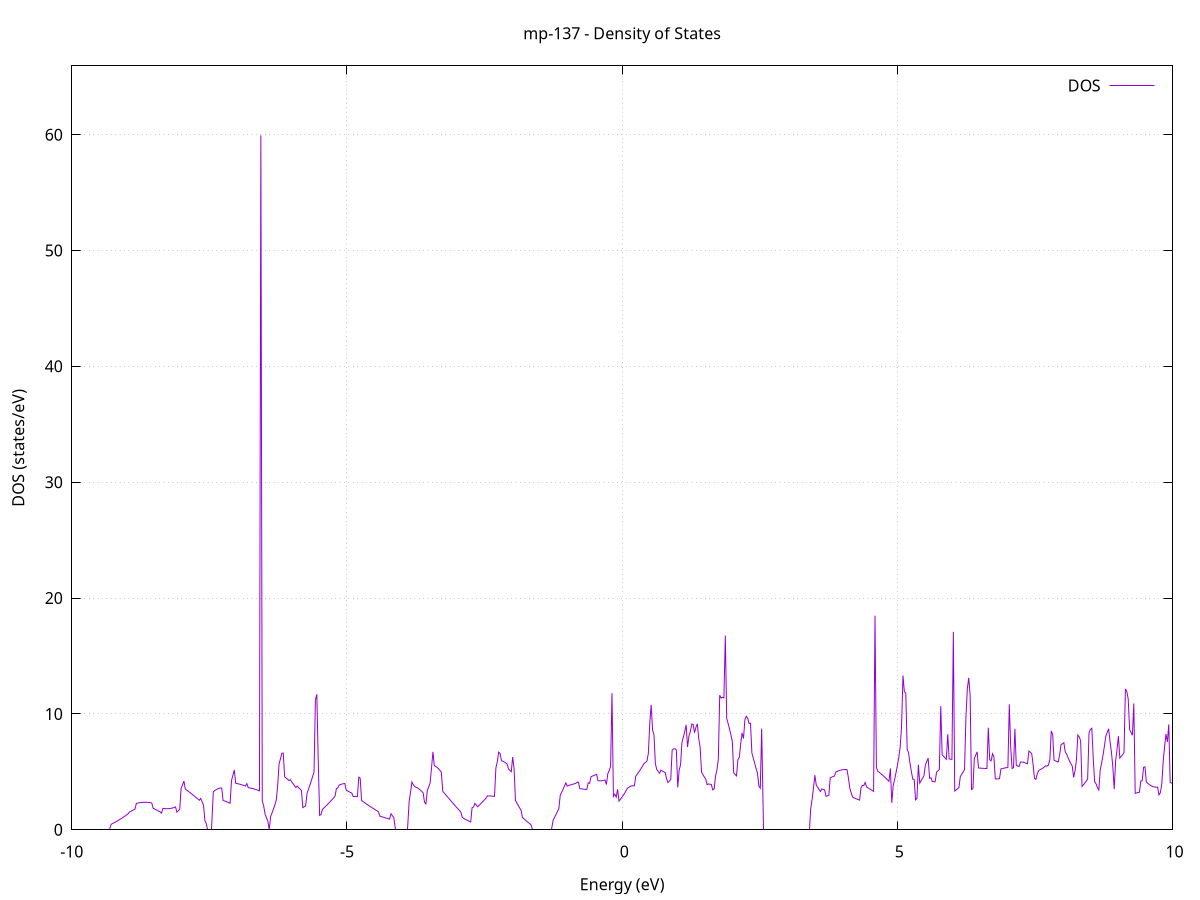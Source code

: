 set title 'mp-137 - Density of States'
set xlabel 'Energy (eV)'
set ylabel 'DOS (states/eV)'
set grid
set xrange [-10:10]
set yrange [0:65.936]
set xzeroaxis lt -1
set terminal png size 800,600
set output 'mp-137_dos_gnuplot.png'
plot '-' using 1:2 with lines title 'DOS'
-24.662800 0.000000
-24.637400 0.000000
-24.612000 0.000000
-24.586500 0.000000
-24.561100 0.000000
-24.535700 0.000000
-24.510300 0.000000
-24.484900 0.000000
-24.459400 0.000000
-24.434000 0.000000
-24.408600 0.000000
-24.383200 0.000000
-24.357800 0.000000
-24.332400 0.000000
-24.306900 0.000000
-24.281500 0.000000
-24.256100 0.000000
-24.230700 0.000000
-24.205300 0.000000
-24.179800 0.000000
-24.154400 0.000000
-24.129000 0.000000
-24.103600 0.000000
-24.078200 0.000000
-24.052700 0.000000
-24.027300 0.000000
-24.001900 0.000000
-23.976500 0.000000
-23.951100 0.000000
-23.925700 0.000000
-23.900200 0.000000
-23.874800 0.000000
-23.849400 0.000000
-23.824000 0.000000
-23.798600 0.000000
-23.773100 0.000000
-23.747700 0.000000
-23.722300 0.000000
-23.696900 0.000000
-23.671500 0.000000
-23.646000 0.000000
-23.620600 0.000000
-23.595200 0.000000
-23.569800 0.000000
-23.544400 0.000000
-23.518900 0.000000
-23.493500 0.000000
-23.468100 0.000000
-23.442700 0.000000
-23.417300 0.000000
-23.391900 0.000000
-23.366400 0.000000
-23.341000 0.000000
-23.315600 0.000000
-23.290200 0.000000
-23.264800 0.000000
-23.239300 0.000000
-23.213900 0.000000
-23.188500 0.000000
-23.163100 0.000000
-23.137700 0.000000
-23.112200 0.000000
-23.086800 0.000000
-23.061400 0.000000
-23.036000 0.000000
-23.010600 0.000000
-22.985200 0.000000
-22.959700 0.000000
-22.934300 0.000000
-22.908900 0.000000
-22.883500 0.000000
-22.858100 0.000000
-22.832600 0.000000
-22.807200 0.000000
-22.781800 0.000000
-22.756400 0.000000
-22.731000 0.000000
-22.705500 0.000000
-22.680100 0.000000
-22.654700 0.000000
-22.629300 0.000000
-22.603900 0.000000
-22.578400 0.000000
-22.553000 0.000000
-22.527600 0.000000
-22.502200 0.000000
-22.476800 0.000000
-22.451400 0.000000
-22.425900 0.000000
-22.400500 0.000000
-22.375100 0.000000
-22.349700 96.718400
-22.324300 0.000000
-22.298800 502.774200
-22.273400 172.275800
-22.248000 405.326800
-22.222600 244.142200
-22.197200 84.689200
-22.171700 420.590900
-22.146300 112.812300
-22.120900 257.140400
-22.095500 505.417600
-22.070100 406.120900
-22.044700 44.606900
-22.019200 0.000000
-21.993800 0.000000
-21.968400 0.000000
-21.943000 0.000000
-21.917600 0.000000
-21.892100 0.000000
-21.866700 0.000000
-21.841300 0.000000
-21.815900 0.000000
-21.790500 0.000000
-21.765000 0.000000
-21.739600 0.000000
-21.714200 0.000000
-21.688800 0.000000
-21.663400 0.000000
-21.637900 0.000000
-21.612500 0.000000
-21.587100 0.000000
-21.561700 0.000000
-21.536300 0.000000
-21.510900 0.000000
-21.485400 0.000000
-21.460000 0.000000
-21.434600 0.000000
-21.409200 0.000000
-21.383800 0.000000
-21.358300 0.000000
-21.332900 0.000000
-21.307500 0.000000
-21.282100 0.000000
-21.256700 0.000000
-21.231200 0.000000
-21.205800 0.000000
-21.180400 0.000000
-21.155000 0.000000
-21.129600 0.000000
-21.104200 0.000000
-21.078700 0.000000
-21.053300 0.000000
-21.027900 0.000000
-21.002500 0.000000
-20.977100 0.000000
-20.951600 0.000000
-20.926200 0.000000
-20.900800 0.000000
-20.875400 0.000000
-20.850000 0.000000
-20.824500 0.000000
-20.799100 0.000000
-20.773700 0.000000
-20.748300 0.000000
-20.722900 0.000000
-20.697400 0.000000
-20.672000 0.000000
-20.646600 0.000000
-20.621200 0.000000
-20.595800 0.000000
-20.570400 0.000000
-20.544900 0.000000
-20.519500 0.000000
-20.494100 0.000000
-20.468700 0.000000
-20.443300 0.000000
-20.417800 0.000000
-20.392400 0.000000
-20.367000 0.000000
-20.341600 0.000000
-20.316200 0.000000
-20.290700 0.000000
-20.265300 0.000000
-20.239900 0.000000
-20.214500 0.000000
-20.189100 0.000000
-20.163700 0.000000
-20.138200 0.000000
-20.112800 0.000000
-20.087400 0.000000
-20.062000 0.000000
-20.036600 0.000000
-20.011100 0.000000
-19.985700 0.000000
-19.960300 0.000000
-19.934900 0.000000
-19.909500 0.000000
-19.884000 0.000000
-19.858600 0.000000
-19.833200 0.000000
-19.807800 0.000000
-19.782400 0.000000
-19.756900 0.000000
-19.731500 0.000000
-19.706100 0.000000
-19.680700 0.000000
-19.655300 0.000000
-19.629900 0.000000
-19.604400 0.000000
-19.579000 0.000000
-19.553600 0.000000
-19.528200 0.000000
-19.502800 0.000000
-19.477300 0.000000
-19.451900 0.000000
-19.426500 0.000000
-19.401100 0.000000
-19.375700 0.000000
-19.350200 0.000000
-19.324800 0.000000
-19.299400 0.000000
-19.274000 0.000000
-19.248600 0.000000
-19.223200 0.000000
-19.197700 0.000000
-19.172300 0.000000
-19.146900 0.000000
-19.121500 0.000000
-19.096100 0.000000
-19.070600 0.000000
-19.045200 0.000000
-19.019800 0.000000
-18.994400 0.000000
-18.969000 0.000000
-18.943500 0.000000
-18.918100 0.000000
-18.892700 0.000000
-18.867300 0.000000
-18.841900 0.000000
-18.816400 0.000000
-18.791000 0.000000
-18.765600 0.000000
-18.740200 0.000000
-18.714800 0.000000
-18.689400 0.000000
-18.663900 0.000000
-18.638500 0.000000
-18.613100 0.000000
-18.587700 0.000000
-18.562300 0.000000
-18.536800 0.000000
-18.511400 0.000000
-18.486000 0.000000
-18.460600 0.000000
-18.435200 0.000000
-18.409700 0.000000
-18.384300 0.000000
-18.358900 0.000000
-18.333500 0.000000
-18.308100 0.000000
-18.282700 0.000000
-18.257200 0.000000
-18.231800 0.000000
-18.206400 0.000000
-18.181000 0.000000
-18.155600 0.000000
-18.130100 0.000000
-18.104700 0.000000
-18.079300 0.000000
-18.053900 0.000000
-18.028500 0.000000
-18.003000 0.000000
-17.977600 0.000000
-17.952200 0.000000
-17.926800 0.000000
-17.901400 0.000000
-17.875900 0.000000
-17.850500 0.000000
-17.825100 0.000000
-17.799700 0.000000
-17.774300 0.000000
-17.748900 0.000000
-17.723400 0.000000
-17.698000 0.000000
-17.672600 0.000000
-17.647200 0.000000
-17.621800 0.000000
-17.596300 0.000000
-17.570900 0.000000
-17.545500 0.000000
-17.520100 0.000000
-17.494700 0.000000
-17.469200 0.000000
-17.443800 0.000000
-17.418400 0.000000
-17.393000 0.000000
-17.367600 0.000000
-17.342200 0.000000
-17.316700 0.000000
-17.291300 0.000000
-17.265900 0.000000
-17.240500 0.000000
-17.215100 0.000000
-17.189600 0.000000
-17.164200 0.000000
-17.138800 0.000000
-17.113400 0.000000
-17.088000 0.000000
-17.062500 0.000000
-17.037100 0.000000
-17.011700 0.000000
-16.986300 0.000000
-16.960900 0.000000
-16.935400 0.000000
-16.910000 0.000000
-16.884600 0.000000
-16.859200 0.000000
-16.833800 0.000000
-16.808400 0.000000
-16.782900 0.000000
-16.757500 0.000000
-16.732100 0.000000
-16.706700 0.000000
-16.681300 0.000000
-16.655800 0.000000
-16.630400 0.000000
-16.605000 0.000000
-16.579600 0.000000
-16.554200 0.000000
-16.528700 0.000000
-16.503300 0.000000
-16.477900 0.000000
-16.452500 0.000000
-16.427100 0.000000
-16.401700 0.000000
-16.376200 0.000000
-16.350800 0.000000
-16.325400 0.000000
-16.300000 0.000000
-16.274600 0.000000
-16.249100 0.000000
-16.223700 0.000000
-16.198300 0.000000
-16.172900 0.000000
-16.147500 0.000000
-16.122000 0.000000
-16.096600 0.000000
-16.071200 0.000000
-16.045800 0.000000
-16.020400 0.000000
-15.994900 0.000000
-15.969500 0.000000
-15.944100 0.000000
-15.918700 0.000000
-15.893300 0.000000
-15.867900 0.000000
-15.842400 0.000000
-15.817000 0.000000
-15.791600 0.000000
-15.766200 0.000000
-15.740800 0.000000
-15.715300 0.000000
-15.689900 0.000000
-15.664500 0.000000
-15.639100 0.000000
-15.613700 0.000000
-15.588200 0.000000
-15.562800 0.000000
-15.537400 0.000000
-15.512000 0.000000
-15.486600 0.000000
-15.461200 0.000000
-15.435700 0.000000
-15.410300 0.000000
-15.384900 0.000000
-15.359500 0.000000
-15.334100 0.000000
-15.308600 0.000000
-15.283200 0.000000
-15.257800 0.000000
-15.232400 0.000000
-15.207000 0.000000
-15.181500 0.000000
-15.156100 0.000000
-15.130700 0.000000
-15.105300 0.000000
-15.079900 0.000000
-15.054400 0.000000
-15.029000 0.000000
-15.003600 0.000000
-14.978200 0.000000
-14.952800 0.000000
-14.927400 0.000000
-14.901900 0.000000
-14.876500 0.000000
-14.851100 0.000000
-14.825700 0.000000
-14.800300 0.000000
-14.774800 0.000000
-14.749400 0.000000
-14.724000 0.000000
-14.698600 0.000000
-14.673200 0.000000
-14.647700 0.000000
-14.622300 0.000000
-14.596900 0.000000
-14.571500 0.000000
-14.546100 0.000000
-14.520600 0.000000
-14.495200 0.000000
-14.469800 0.000000
-14.444400 0.000000
-14.419000 0.000000
-14.393600 0.000000
-14.368100 0.000000
-14.342700 0.000000
-14.317300 0.000000
-14.291900 0.000000
-14.266500 0.000000
-14.241000 0.000000
-14.215600 0.000000
-14.190200 0.000000
-14.164800 0.000000
-14.139400 0.000000
-14.113900 0.000000
-14.088500 0.000000
-14.063100 0.000000
-14.037700 0.000000
-14.012300 0.000000
-13.986900 0.000000
-13.961400 0.000000
-13.936000 0.000000
-13.910600 0.000000
-13.885200 0.000000
-13.859800 0.000000
-13.834300 0.000000
-13.808900 0.000000
-13.783500 0.000000
-13.758100 0.000000
-13.732700 0.000000
-13.707200 0.000000
-13.681800 0.000000
-13.656400 0.000000
-13.631000 0.000000
-13.605600 0.000000
-13.580100 0.000000
-13.554700 0.000000
-13.529300 0.000000
-13.503900 0.000000
-13.478500 0.000000
-13.453100 0.000000
-13.427600 0.000000
-13.402200 0.000000
-13.376800 0.000000
-13.351400 0.000000
-13.326000 0.000000
-13.300500 0.000000
-13.275100 0.000000
-13.249700 0.000000
-13.224300 0.000000
-13.198900 0.000000
-13.173400 0.000000
-13.148000 0.000000
-13.122600 0.000000
-13.097200 0.000000
-13.071800 0.000000
-13.046400 0.000000
-13.020900 0.000000
-12.995500 0.000000
-12.970100 0.000000
-12.944700 0.000000
-12.919300 0.000000
-12.893800 0.000000
-12.868400 0.000000
-12.843000 0.000000
-12.817600 0.000000
-12.792200 0.000000
-12.766700 0.000000
-12.741300 0.000000
-12.715900 0.000000
-12.690500 0.000000
-12.665100 0.000000
-12.639600 0.000000
-12.614200 0.000000
-12.588800 0.000000
-12.563400 0.000000
-12.538000 0.000000
-12.512600 0.000000
-12.487100 0.000000
-12.461700 0.000000
-12.436300 0.000000
-12.410900 0.000000
-12.385500 0.000000
-12.360000 0.000000
-12.334600 0.000000
-12.309200 0.000000
-12.283800 0.000000
-12.258400 0.000000
-12.232900 0.000000
-12.207500 0.000000
-12.182100 0.000000
-12.156700 0.000000
-12.131300 0.000000
-12.105900 0.000000
-12.080400 0.000000
-12.055000 0.000000
-12.029600 0.000000
-12.004200 0.000000
-11.978800 0.000000
-11.953300 0.000000
-11.927900 0.000000
-11.902500 0.000000
-11.877100 0.000000
-11.851700 0.000000
-11.826200 0.000000
-11.800800 0.000000
-11.775400 0.000000
-11.750000 0.000000
-11.724600 0.000000
-11.699100 0.000000
-11.673700 0.000000
-11.648300 0.000000
-11.622900 0.000000
-11.597500 0.000000
-11.572100 0.000000
-11.546600 0.000000
-11.521200 0.000000
-11.495800 0.000000
-11.470400 0.000000
-11.445000 0.000000
-11.419500 0.000000
-11.394100 0.000000
-11.368700 0.000000
-11.343300 0.000000
-11.317900 0.000000
-11.292400 0.000000
-11.267000 0.000000
-11.241600 0.000000
-11.216200 0.000000
-11.190800 0.000000
-11.165400 0.000000
-11.139900 0.000000
-11.114500 0.000000
-11.089100 0.000000
-11.063700 0.000000
-11.038300 0.000000
-11.012800 0.000000
-10.987400 0.000000
-10.962000 0.000000
-10.936600 0.000000
-10.911200 0.000000
-10.885700 0.000000
-10.860300 0.000000
-10.834900 0.000000
-10.809500 0.000000
-10.784100 0.000000
-10.758600 0.000000
-10.733200 0.000000
-10.707800 0.000000
-10.682400 0.000000
-10.657000 0.000000
-10.631600 0.000000
-10.606100 0.000000
-10.580700 0.000000
-10.555300 0.000000
-10.529900 0.000000
-10.504500 0.000000
-10.479000 0.000000
-10.453600 0.000000
-10.428200 0.000000
-10.402800 0.000000
-10.377400 0.000000
-10.351900 0.000000
-10.326500 0.000000
-10.301100 0.000000
-10.275700 0.000000
-10.250300 0.000000
-10.224900 0.000000
-10.199400 0.000000
-10.174000 0.000000
-10.148600 0.000000
-10.123200 0.000000
-10.097800 0.000000
-10.072300 0.000000
-10.046900 0.000000
-10.021500 0.000000
-9.996100 0.000000
-9.970700 0.000000
-9.945200 0.000000
-9.919800 0.000000
-9.894400 0.000000
-9.869000 0.000000
-9.843600 0.000000
-9.818100 0.000000
-9.792700 0.000000
-9.767300 0.000000
-9.741900 0.000000
-9.716500 0.000000
-9.691100 0.000000
-9.665600 0.000000
-9.640200 0.000000
-9.614800 0.000000
-9.589400 0.000000
-9.564000 0.000000
-9.538500 0.000000
-9.513100 0.000000
-9.487700 0.000000
-9.462300 0.000000
-9.436900 0.000000
-9.411400 0.000000
-9.386000 0.000000
-9.360600 0.000000
-9.335200 0.000000
-9.309800 0.000000
-9.284400 0.477400
-9.258900 0.538100
-9.233500 0.601200
-9.208100 0.666900
-9.182700 0.735000
-9.157300 0.805500
-9.131800 0.878600
-9.106400 0.954100
-9.081000 1.032100
-9.055600 1.112500
-9.030200 1.195400
-9.004700 1.280800
-8.979300 1.368700
-8.953900 1.525900
-8.928500 1.590000
-8.903100 1.654300
-8.877600 1.718800
-8.852200 1.783500
-8.826800 2.274400
-8.801400 2.304800
-8.776000 2.329700
-8.750600 2.349300
-8.725100 2.363400
-8.699700 2.372200
-8.674300 2.375500
-8.648900 2.373400
-8.623500 2.365900
-8.598000 2.353000
-8.572600 2.334600
-8.547200 2.310900
-8.521800 1.857200
-8.496400 1.795400
-8.470900 1.733300
-8.445500 1.671100
-8.420100 1.608700
-8.394700 1.546100
-8.369300 1.434800
-8.343900 1.846100
-8.318400 1.828900
-8.293000 1.819300
-8.267600 1.817400
-8.242200 1.823100
-8.216800 1.836500
-8.191300 1.857500
-8.165900 1.886200
-8.140500 1.922500
-8.115100 1.966500
-8.089700 1.520700
-8.064200 1.647000
-8.038800 1.778000
-8.013400 3.581500
-7.988000 3.871600
-7.962600 4.206400
-7.937100 3.510700
-7.911700 3.423200
-7.886300 3.333700
-7.860900 3.242200
-7.835500 3.148700
-7.810100 3.053100
-7.784600 2.955400
-7.759200 2.855800
-7.733800 2.754000
-7.708400 2.650300
-7.683000 2.544500
-7.657500 2.705000
-7.632100 2.419400
-7.606700 2.126400
-7.581300 0.784900
-7.555900 0.530000
-7.530400 0.000000
-7.505000 0.000000
-7.479600 0.000000
-7.454200 0.000000
-7.428800 3.275100
-7.403400 3.378700
-7.377900 3.463100
-7.352500 3.528300
-7.327100 3.574400
-7.301700 3.601300
-7.276300 3.609000
-7.250800 2.531100
-7.225400 2.489900
-7.200000 2.445100
-7.174600 2.396600
-7.149200 2.344600
-7.123700 2.288900
-7.098300 4.246400
-7.072900 4.691900
-7.047500 5.168800
-7.022100 4.019300
-6.996600 3.991600
-6.971200 3.961700
-6.945800 3.929500
-6.920400 3.895100
-6.895000 3.858400
-6.869600 3.819600
-6.844100 3.778500
-6.818700 3.984000
-6.793300 3.633400
-6.767900 3.612700
-6.742500 3.588200
-6.717000 3.559900
-6.691600 3.527900
-6.666200 3.492200
-6.640800 3.452700
-6.615400 3.409400
-6.589900 3.362400
-6.564500 59.941900
-6.539100 2.485800
-6.513700 2.070500
-6.488300 1.353400
-6.462900 1.034700
-6.437400 0.741300
-6.412000 0.000000
-6.386600 1.168300
-6.361200 1.459100
-6.335800 1.788000
-6.310300 2.143500
-6.284900 2.545200
-6.259500 3.768400
-6.234100 5.664800
-6.208700 6.126200
-6.183200 6.594800
-6.157800 6.624600
-6.132400 4.573700
-6.107000 4.473100
-6.081600 4.365700
-6.056100 4.251700
-6.030700 4.324000
-6.005300 4.152400
-5.979900 3.983200
-5.954500 3.816300
-5.929100 3.651900
-5.903600 3.773800
-5.878200 3.642300
-5.852800 3.514100
-5.827400 3.389400
-5.802000 1.909000
-5.776500 1.988100
-5.751100 2.068300
-5.725700 3.134000
-5.700300 3.483300
-5.674900 3.842800
-5.649400 4.212400
-5.624000 4.592300
-5.598600 4.982300
-5.573200 11.208500
-5.547800 11.693700
-5.522400 6.052900
-5.496900 1.238600
-5.471500 1.316400
-5.446100 1.760600
-5.420700 1.874200
-5.395300 1.990600
-5.369800 2.109800
-5.344400 2.231800
-5.319000 2.356600
-5.293600 2.484300
-5.268200 2.614700
-5.242700 2.747900
-5.217300 2.884000
-5.191900 3.559600
-5.166500 3.617300
-5.141100 3.865700
-5.115600 3.910000
-5.090200 3.946700
-5.064800 3.976000
-5.039400 3.997700
-5.014000 3.420900
-4.988600 3.350500
-4.963100 3.285300
-4.937700 3.225600
-4.912300 3.171100
-4.886900 2.864100
-4.861500 2.864500
-4.836000 2.867100
-4.810600 2.872000
-4.785200 4.543600
-4.759800 4.454400
-4.734400 2.530600
-4.708900 2.442600
-4.683500 2.355900
-4.658100 2.270700
-4.632700 2.186700
-4.607300 2.104200
-4.581900 2.023000
-4.556400 1.943100
-4.531000 1.864600
-4.505600 1.787500
-4.480200 1.711700
-4.454800 1.637300
-4.429300 1.564200
-4.403900 1.177700
-4.378500 1.140300
-4.353100 1.103000
-4.327700 1.065800
-4.302200 1.028500
-4.276800 0.991300
-4.251400 0.954200
-4.226000 0.917100
-4.200600 1.378200
-4.175100 1.216800
-4.149700 1.061500
-4.124300 0.000000
-4.098900 0.000000
-4.073500 0.000000
-4.048100 0.000000
-4.022600 0.000000
-3.997200 0.000000
-3.971800 0.000000
-3.946400 0.000000
-3.921000 0.000000
-3.895500 0.000000
-3.870100 2.450000
-3.844700 3.253000
-3.819300 4.125900
-3.793900 3.877600
-3.768400 3.725700
-3.743000 3.675100
-3.717600 3.608600
-3.692200 3.526100
-3.666800 3.427800
-3.641300 3.313600
-3.615900 3.183500
-3.590500 2.358000
-3.565100 2.234300
-3.539700 3.410500
-3.514300 3.692700
-3.488800 4.063300
-3.463400 5.346300
-3.438000 6.725300
-3.412600 5.532800
-3.387200 5.466500
-3.361700 5.377700
-3.336300 5.266500
-3.310900 5.132800
-3.285500 4.976600
-3.260100 3.331800
-3.234600 3.187100
-3.209200 3.043300
-3.183800 2.900400
-3.158400 2.758400
-3.133000 2.617200
-3.107600 2.477000
-3.082100 2.337600
-3.056700 2.199100
-3.031300 2.061500
-3.005900 1.924800
-2.980500 1.788900
-2.955000 1.654000
-2.929600 1.519900
-2.904200 1.057300
-2.878800 0.985800
-2.853400 0.917100
-2.827900 0.851200
-2.802500 0.788100
-2.777100 0.727900
-2.751700 0.670400
-2.726300 1.912100
-2.700800 1.959100
-2.675400 2.279400
-2.650000 2.139000
-2.624600 1.985100
-2.599200 2.106600
-2.573800 2.229200
-2.548300 2.353000
-2.522900 2.477800
-2.497500 2.603800
-2.472100 2.730900
-2.446700 2.929900
-2.421200 2.925100
-2.395800 2.917800
-2.370400 2.907700
-2.345000 2.895000
-2.319600 2.879700
-2.294100 5.330700
-2.268700 5.877400
-2.243300 6.701200
-2.217900 6.585100
-2.192500 5.960000
-2.167100 5.911500
-2.141600 5.849900
-2.116200 5.775200
-2.090800 5.687500
-2.065400 5.246700
-2.040000 5.136600
-2.014500 5.013700
-1.989100 6.276900
-1.963700 5.276300
-1.938300 2.536300
-1.912900 2.307800
-1.887400 2.088500
-1.862000 1.878400
-1.836600 1.677500
-1.811200 1.069500
-1.785800 0.952600
-1.760300 0.841500
-1.734900 0.736100
-1.709500 0.636400
-1.684100 0.542500
-1.658700 0.454400
-1.633300 0.000000
-1.607800 0.000000
-1.582400 0.000000
-1.557000 0.000000
-1.531600 0.000000
-1.506200 0.000000
-1.480700 0.000000
-1.455300 0.000000
-1.429900 0.000000
-1.404500 0.000000
-1.379100 0.000000
-1.353600 0.000000
-1.328200 0.000000
-1.302800 0.000000
-1.277400 0.000000
-1.252000 0.868200
-1.226600 1.087000
-1.201100 1.320100
-1.175700 1.567700
-1.150300 1.829700
-1.124900 2.969000
-1.099500 3.229700
-1.074000 3.496700
-1.048600 3.770000
-1.023200 4.049400
-0.997800 3.769400
-0.972400 3.816600
-0.946900 3.859800
-0.921500 3.899100
-0.896100 3.934300
-0.870700 3.965500
-0.845300 3.992600
-0.819800 4.111000
-0.794400 4.112600
-0.769000 3.555800
-0.743600 3.536400
-0.718200 3.518900
-0.692800 3.503200
-0.667300 3.489300
-0.641900 3.477300
-0.616500 4.052300
-0.591100 4.007500
-0.565700 4.577700
-0.540200 4.630700
-0.514800 4.684200
-0.489400 4.738200
-0.464000 4.792800
-0.438600 4.228000
-0.413100 4.224400
-0.387700 4.229500
-0.362300 4.243200
-0.336900 4.265600
-0.311500 4.296700
-0.286100 3.904600
-0.260600 4.834600
-0.235200 5.119200
-0.209800 5.477700
-0.184400 11.796200
-0.159000 2.877500
-0.133500 3.076000
-0.108100 2.820400
-0.082700 3.492400
-0.057300 2.476700
-0.031900 2.630800
-0.006400 2.795300
0.019000 2.970000
0.044400 3.155000
0.069800 3.350300
0.095200 3.581700
0.120700 3.660100
0.146100 3.734500
0.171500 3.799000
0.196900 3.797200
0.222300 3.789100
0.247700 4.622500
0.273200 4.789100
0.298600 4.963200
0.324000 5.144900
0.349400 5.334100
0.374800 5.531000
0.400300 5.735400
0.425700 5.813700
0.451100 5.934300
0.476500 6.607900
0.501900 9.192400
0.527400 10.784200
0.552800 8.609500
0.578200 8.208800
0.603600 5.710000
0.629000 5.202800
0.654400 5.037000
0.679900 4.879700
0.705300 5.146700
0.730700 5.068200
0.756100 5.002600
0.781500 4.949900
0.807000 4.406400
0.832400 4.081300
0.857800 4.209300
0.883200 4.342400
0.908600 6.867300
0.934100 6.989000
0.959500 6.993000
0.984900 6.879400
1.010300 3.660900
1.035700 5.139900
1.061200 5.613400
1.086600 7.532700
1.112000 7.975100
1.137400 8.482700
1.162800 9.055600
1.188200 7.140700
1.213700 8.095900
1.239100 8.479500
1.264500 9.132400
1.289900 9.091900
1.315300 8.378700
1.340800 8.848900
1.366200 9.145300
1.391600 7.865800
1.417000 7.138400
1.442400 4.970200
1.467900 4.749100
1.493300 4.550300
1.518700 4.374000
1.544100 3.894500
1.569500 3.954500
1.594900 3.928900
1.620400 3.915300
1.645800 3.442600
1.671200 3.522200
1.696600 4.621600
1.722000 5.165300
1.747500 6.075700
1.772900 11.619800
1.798300 11.365200
1.823700 11.440600
1.849100 11.378200
1.874600 16.758800
1.900000 9.610000
1.925400 9.183600
1.950800 8.710600
1.976200 8.191100
2.001700 7.625000
2.027100 4.913600
2.052500 4.775300
2.077900 4.648700
2.103300 6.052700
2.128700 6.254300
2.154200 7.414700
2.179600 8.364100
2.205000 7.881100
2.230400 9.507700
2.255800 9.799700
2.281300 9.623100
2.306700 9.174500
2.332100 9.200000
2.357500 6.629300
2.382900 6.175200
2.408400 5.732800
2.433800 5.302300
2.459200 4.883500
2.484600 3.772100
2.510000 3.589200
2.535400 8.731500
2.560900 0.000000
2.586300 0.000000
2.611700 0.000000
2.637100 0.000000
2.662500 0.000000
2.688000 0.000000
2.713400 0.000000
2.738800 0.000000
2.764200 0.000000
2.789600 0.000000
2.815100 0.000000
2.840500 0.000000
2.865900 0.000000
2.891300 0.000000
2.916700 0.000000
2.942200 0.000000
2.967600 0.000000
2.993000 0.000000
3.018400 0.000000
3.043800 0.000000
3.069200 0.000000
3.094700 0.000000
3.120100 0.000000
3.145500 0.000000
3.170900 0.000000
3.196300 0.000000
3.221800 0.000000
3.247200 0.000000
3.272600 0.000000
3.298000 0.000000
3.323400 0.000000
3.348900 0.000000
3.374300 0.000000
3.399700 0.000000
3.425100 1.771500
3.450500 2.598800
3.475900 3.579100
3.501400 4.712500
3.526800 3.873800
3.552200 3.669100
3.577600 3.477100
3.603000 3.297700
3.628500 3.532300
3.653900 3.483000
3.679300 3.454200
3.704700 2.886500
3.730100 2.930400
3.755600 2.982300
3.781000 4.474500
3.806400 4.540300
3.831800 4.595100
3.857200 4.638800
3.882700 4.982600
3.908100 5.041900
3.933500 5.091800
3.958900 5.132100
3.984300 5.163000
4.009700 5.184300
4.035200 5.196200
4.060600 5.198500
4.086000 5.191400
4.111400 4.470100
4.136800 3.587700
4.162300 3.177400
4.187700 2.823900
4.213100 2.760100
4.238500 2.702100
4.263900 2.649800
4.289400 2.603300
4.314800 2.562600
4.340200 3.627800
4.365600 3.821800
4.391000 3.818800
4.416400 4.085700
4.441900 3.699100
4.467300 3.621400
4.492700 3.544200
4.518100 3.467400
4.543500 3.391000
4.569000 3.315100
4.594400 18.478700
4.619800 5.374300
4.645200 5.051700
4.670600 4.958500
4.696100 4.860700
4.721500 4.758200
4.746900 4.651100
4.772300 4.539400
4.797700 4.423000
4.823200 4.302000
4.848600 4.176300
4.874000 5.294500
4.899400 2.317000
4.924800 3.803500
4.950200 4.328800
4.975700 4.911500
5.001100 5.551400
5.026500 6.248600
5.051900 7.134800
5.077300 8.961700
5.102800 13.316700
5.128200 11.915000
5.153600 11.811700
5.179000 6.953400
5.204400 6.648900
5.229900 5.743100
5.255300 5.020800
5.280700 4.371000
5.306100 4.350500
5.331500 2.584700
5.356900 2.719000
5.382400 5.608100
5.407800 4.026700
5.433200 4.239700
5.458600 4.452300
5.484000 4.664700
5.509500 5.583800
5.534900 5.883700
5.560300 6.187300
5.585700 4.445200
5.611100 4.488100
5.636600 4.163900
5.662000 4.151600
5.687400 4.143200
5.712800 4.977900
5.738200 5.085100
5.763700 5.200700
5.789100 10.672200
5.814500 6.480200
5.839900 6.341200
5.865300 6.207200
5.890700 6.078200
5.916200 8.245200
5.941600 6.110700
5.967000 6.093900
5.992400 6.077700
6.017800 17.085700
6.043300 3.346600
6.068700 3.444500
6.094100 3.542400
6.119500 3.640300
6.144900 4.599200
6.170400 4.794200
6.195800 4.992700
6.221200 5.194500
6.246600 9.733200
6.272000 12.173200
6.297500 13.118200
6.322900 11.608000
6.348300 3.471500
6.373700 3.556200
6.399100 6.157900
6.424500 6.453700
6.450000 6.727600
6.475400 5.334800
6.500800 5.323800
6.526200 5.314100
6.551600 5.305600
6.577100 5.298300
6.602500 5.292200
6.627900 5.287400
6.653300 8.807400
6.678700 6.044500
6.704200 5.947600
6.729600 6.564600
6.755000 6.278100
6.780400 4.383400
6.805800 4.391700
6.831200 4.400700
6.856700 4.410400
6.882100 5.251600
6.907500 5.285000
6.932900 5.314200
6.958300 5.339100
6.983800 5.359900
7.009200 5.376400
7.034600 10.829600
7.060000 7.170300
7.085400 5.283500
7.110900 5.363700
7.136300 8.715500
7.161700 5.564900
7.187100 5.509800
7.212500 5.455400
7.238000 5.844900
7.263400 5.848100
7.288800 5.841600
7.314200 5.788000
7.339600 5.742000
7.365000 5.703600
7.390500 6.788700
7.415900 6.693500
7.441300 6.584300
7.466700 5.657500
7.492100 4.426200
7.517600 4.351200
7.543000 4.816200
7.568400 5.124700
7.593800 5.181200
7.619200 5.249400
7.644700 5.329100
7.670100 5.420300
7.695500 5.523100
7.720900 5.488400
7.746300 5.596000
7.771700 6.050800
7.797200 8.530400
7.822600 8.223600
7.848000 5.995900
7.873400 5.941900
7.898800 5.896800
7.924300 5.860400
7.949700 6.487600
7.975100 7.354500
8.000500 7.421100
8.025900 7.517600
8.051400 6.709200
8.076800 6.518200
8.102200 6.226500
8.127600 5.958300
8.153000 5.713700
8.178500 5.492700
8.203900 4.520500
8.229300 5.090000
8.254700 6.051400
8.280100 8.182100
8.305500 8.019600
8.331000 7.683400
8.356400 3.743700
8.381800 3.880500
8.407200 4.031900
8.432600 4.198100
8.458100 4.379000
8.483500 8.368800
8.508900 8.669200
8.534300 8.761700
8.559700 6.157100
8.585200 4.170300
8.610600 3.971600
8.636000 3.648200
8.661400 3.439900
8.686800 5.175400
8.712200 5.751800
8.737700 6.436700
8.763100 7.230100
8.788500 8.081400
8.813900 8.400500
8.839300 8.719200
8.864800 7.627600
8.890200 6.709600
8.915600 5.450900
8.941000 3.508700
8.966400 5.932200
8.991900 6.914000
9.017300 8.082200
9.042700 6.186700
9.068100 6.332000
9.093500 6.489400
9.119000 6.658900
9.144400 12.155500
9.169800 11.938500
9.195200 11.292900
9.220600 8.660600
9.246000 8.412700
9.271500 8.156700
9.296900 10.900400
9.322300 3.139700
9.347700 3.183300
9.373100 3.216100
9.398600 3.238100
9.424000 4.206700
9.449400 4.222300
9.474800 5.393700
9.500200 5.433200
9.525700 4.123700
9.551100 4.007000
9.576500 3.907900
9.601900 3.826300
9.627300 3.762100
9.652700 3.715500
9.678200 3.686400
9.703600 3.674800
9.729000 3.680800
9.754400 3.010700
9.779800 3.205500
9.805300 3.958800
9.830700 5.899700
9.856100 7.148800
9.881500 8.270400
9.906900 7.583500
9.932400 9.093200
9.957800 4.088900
9.983200 4.029100
10.008600 4.011100
10.034000 4.034900
10.059500 3.693200
10.084900 3.993100
10.110300 3.523000
10.135700 3.562000
10.161100 3.570900
10.186500 3.549800
10.212000 4.058500
10.237400 4.476500
10.262800 4.906900
10.288200 2.645800
10.313600 8.506600
10.339100 5.186600
10.364500 4.964500
10.389900 4.754200
10.415300 4.555800
10.440700 4.369300
10.466200 4.194600
10.491600 5.787500
10.517000 5.263700
10.542400 5.456600
10.567800 5.648800
10.593200 5.840100
10.618700 6.030500
10.644100 7.818100
10.669500 7.723800
10.694900 7.921400
10.720300 10.411800
10.745800 10.607900
10.771200 5.292400
10.796600 5.474800
10.822000 5.646200
10.847400 5.290200
10.872900 6.271500
10.898300 10.280900
10.923700 10.463400
10.949100 7.823300
10.974500 6.559300
11.000000 2.334200
11.025400 2.355600
11.050800 2.373100
11.076200 2.386700
11.101600 2.396300
11.127000 2.402000
11.152500 4.874000
11.177900 4.553700
11.203300 4.216100
11.228700 3.860900
11.254100 2.203000
11.279600 1.843800
11.305000 1.510800
11.330400 1.204000
11.355800 3.531000
11.381200 4.222900
11.406700 6.128100
11.432100 10.104000
11.457500 8.739100
11.482900 7.377300
11.508300 5.074300
11.533700 4.527500
11.559200 4.008600
11.584600 3.517700
11.610000 37.235800
11.635400 8.798000
11.660800 8.128400
11.686300 7.463900
11.711700 6.804400
11.737100 5.498400
11.762500 5.064400
11.787900 4.608000
11.813400 4.129200
11.838800 2.383900
11.864200 3.333400
11.889600 0.000000
11.915000 0.000000
11.940500 0.000000
11.965900 0.000000
11.991300 0.000000
12.016700 22.034300
12.042100 15.648100
12.067500 9.820600
12.093000 6.895700
12.118400 2.889500
12.143800 2.406000
12.169200 1.965900
12.194600 1.569200
12.220100 8.054500
12.245500 8.414200
12.270900 4.731400
12.296300 2.805900
12.321700 2.804300
12.347200 2.803400
12.372600 2.803100
12.398000 2.803500
12.423400 2.804500
12.448800 2.806100
12.474200 4.670100
12.499700 5.618900
12.525100 6.697700
12.550500 7.906400
12.575900 14.442900
12.601300 11.508800
12.626800 4.846100
12.652200 4.861900
12.677600 4.877500
12.703000 4.892800
12.728400 4.907900
12.753900 11.510100
12.779300 0.000000
12.804700 0.000000
12.830100 0.000000
12.855500 0.000000
12.881000 0.000000
12.906400 0.000000
12.931800 7.064300
12.957200 10.231000
12.982600 8.803900
13.008000 7.792400
13.033500 6.152700
13.058900 5.781200
13.084300 5.363500
13.109700 8.079800
13.135100 7.456400
13.160600 6.695800
13.186000 6.043300
13.211400 5.498900
13.236800 3.904000
13.262200 4.845800
13.287700 4.602300
13.313100 4.376500
13.338500 4.168400
13.363900 3.120300
13.389300 2.913500
13.414700 6.839700
13.440200 10.643200
13.465600 11.582800
13.491000 12.066000
13.516400 9.039200
13.541800 10.685800
13.567300 10.052800
13.592700 9.893000
13.618100 9.772700
13.643500 8.906900
13.668900 11.728400
13.694400 10.997000
13.719800 9.552600
13.745200 3.725400
13.770600 6.198400
13.796000 6.687300
13.821500 7.273200
13.846900 7.586600
13.872300 10.795900
13.897700 10.638800
13.923100 10.544600
13.948500 5.738800
13.974000 4.837200
13.999400 4.020700
14.024800 2.944200
14.050200 5.301700
14.075600 5.571400
14.101100 7.447200
14.126500 12.111600
14.151900 12.199000
14.177300 11.394500
14.202700 9.291000
14.228200 7.734900
14.253600 7.248100
14.279000 6.763100
14.304400 4.000200
14.329800 3.848200
14.355200 3.707500
14.380700 3.578000
14.406100 5.191000
14.431500 5.358900
14.456900 5.544500
14.482300 5.324200
14.507800 5.671900
14.533200 19.748700
14.558600 8.140200
14.584000 7.616100
14.609400 7.092100
14.634900 7.544000
14.660300 7.718300
14.685700 7.103400
14.711100 6.463200
14.736500 5.797800
14.762000 3.566300
14.787400 2.921100
14.812800 2.097300
14.838200 4.027100
14.863600 4.225500
14.889000 5.057900
14.914500 5.439200
14.939900 5.837600
14.965300 6.253000
14.990700 8.742700
15.016100 8.626300
15.041600 11.346200
15.067000 10.231400
15.092400 9.885400
15.117800 9.938900
15.143200 7.245700
15.168700 6.099100
15.194100 5.080900
15.219500 3.716000
15.244900 4.030000
15.270300 4.886100
15.295700 5.356300
15.321200 5.866000
15.346600 7.675000
15.372000 7.656700
15.397400 7.616400
15.422800 9.706500
15.448300 11.350400
15.473700 5.109000
15.499100 4.613400
15.524500 4.691000
15.549900 6.080600
15.575400 13.450200
15.600800 8.323500
15.626200 9.022400
15.651600 9.306700
15.677000 10.332900
15.702500 10.408500
15.727900 10.449800
15.753300 10.456700
15.778700 12.873000
15.804100 8.568900
15.829500 7.127600
15.855000 4.023600
15.880400 4.254100
15.905800 5.046600
15.931200 5.265800
15.956600 5.481400
15.982100 5.693100
16.007500 5.901100
16.032900 6.619400
16.058300 7.008200
16.083700 7.285100
16.109200 7.525600
16.134600 9.642300
16.160000 9.440200
16.185400 4.510000
16.210800 4.738000
16.236200 6.043900
16.261700 6.322100
16.287100 7.107300
16.312500 7.436100
16.337900 7.762200
16.363300 8.085500
16.388800 8.923300
16.414200 8.768400
16.439600 8.624700
16.465000 12.226300
16.490400 8.754600
16.515900 6.613800
16.541300 6.395400
16.566700 6.194300
16.592100 6.970300
16.617500 6.371200
16.643000 6.857300
16.668400 6.868800
16.693800 6.889700
16.719200 7.419800
16.744600 7.118400
16.770000 7.022500
16.795500 6.944400
16.820900 6.276200
16.846300 6.555900
16.871700 6.640100
16.897100 6.729800
16.922600 4.802400
16.948000 5.029600
16.973400 5.260100
16.998800 20.457900
17.024200 8.588700
17.049700 8.012000
17.075100 7.493300
17.100500 7.032800
17.125900 9.537900
17.151300 10.383700
17.176800 5.809500
17.202200 5.454600
17.227600 5.135600
17.253000 4.852300
17.278400 4.604800
17.303800 4.393000
17.329300 4.217000
17.354700 3.285800
17.380100 3.497100
17.405500 19.751500
17.430900 6.987600
17.456400 6.772100
17.481800 6.045000
17.507200 5.428700
17.532600 4.923300
17.558000 3.608600
17.583500 3.912100
17.608900 4.277200
17.634300 7.700400
17.659700 9.109100
17.685100 10.485300
17.710500 11.076800
17.736000 9.630500
17.761400 8.010800
17.786800 2.999000
17.812200 3.179600
17.837600 9.743500
17.863100 14.627400
17.888500 30.119100
17.913900 5.359200
17.939300 6.065500
17.964700 6.735800
17.990200 7.055900
18.015600 7.543500
18.041000 10.521500
18.066400 9.393900
18.091800 7.016200
18.117300 6.857500
18.142700 6.730100
18.168100 6.102000
18.193500 6.381100
18.218900 6.267000
18.244300 8.693300
18.269800 8.606900
18.295200 10.254000
18.320600 10.547900
18.346000 14.360500
18.371400 11.919200
18.396900 2.887900
18.422300 3.056800
18.447700 3.883900
18.473100 4.294500
18.498500 4.569100
18.524000 4.851500
18.549400 5.141700
18.574800 9.316200
18.600200 11.360700
18.625600 58.624900
18.651000 11.855700
18.676500 4.618400
18.701900 5.233000
18.727300 5.529400
18.752700 5.831700
18.778100 13.929600
18.803600 8.462400
18.829000 7.839400
18.854400 6.442400
18.879800 8.028700
18.905200 8.105700
18.930700 8.155900
18.956100 8.179300
18.981500 8.175900
19.006900 8.058500
19.032300 7.968700
19.057800 8.074800
19.083200 7.550100
19.108600 7.075700
19.134000 6.105100
19.159400 7.966500
19.184800 7.072500
19.210300 7.502400
19.235700 7.891500
19.261100 8.239900
19.286500 11.727600
19.311900 10.769100
19.337400 8.696700
19.362800 5.694000
19.388200 5.993300
19.413600 8.699100
19.439000 5.152600
19.464500 5.163500
19.489900 5.477800
19.515300 5.496200
19.540700 5.515600
19.566100 5.535800
19.591500 5.556900
19.617000 5.578900
19.642400 5.601700
19.667800 5.625400
19.693200 5.959900
19.718600 6.071400
19.744100 6.121600
19.769500 6.172600
19.794900 6.224300
19.820300 5.290400
19.845700 5.690500
19.871200 5.917900
19.896600 9.825700
19.922000 11.023900
19.947400 6.062400
19.972800 4.691400
19.998300 5.303400
20.023700 5.406600
20.049100 5.506600
20.074500 5.603700
20.099900 5.697600
20.125300 5.788500
20.150800 5.876300
20.176200 5.961100
20.201600 6.042800
20.227000 6.121400
20.252400 6.196900
20.277900 6.802100
20.303300 7.190800
20.328700 7.399500
20.354100 8.821100
20.379500 9.477200
20.405000 9.757700
20.430400 9.264900
20.455800 9.118300
20.481200 8.898800
20.506600 9.010700
20.532000 7.251400
20.557500 6.490600
20.582900 6.885100
20.608300 7.055500
20.633700 7.276300
20.659100 7.496700
20.684600 7.599200
20.710000 7.694100
20.735400 8.029200
20.760800 8.129500
20.786200 8.223100
20.811700 8.309900
20.837100 8.389800
20.862500 9.021900
20.887900 9.003300
20.913300 8.916600
20.938800 9.706600
20.964200 7.251800
20.989600 7.390200
21.015000 7.546200
21.040400 7.719800
21.065800 16.185600
21.091300 10.042000
21.116700 9.246200
21.142100 8.868000
21.167500 8.443100
21.192900 7.971600
21.218400 3.882000
21.243800 4.079400
21.269200 4.034600
21.294600 5.379100
21.320000 5.747200
21.345500 6.178400
21.370900 6.672700
21.396300 7.230200
21.421700 12.732700
21.447100 6.839500
21.472500 6.516300
21.498000 7.641600
21.523400 7.646600
21.548800 7.681000
21.574200 7.744800
21.599600 7.199200
21.625100 16.687400
21.650500 8.007700
21.675900 7.940600
21.701300 6.725400
21.726700 5.601800
21.752200 5.472900
21.777600 6.106200
21.803000 6.105500
21.828400 5.337300
21.853800 6.329100
21.879300 9.776300
21.904700 11.175800
21.930100 5.898900
21.955500 5.823300
21.980900 6.415200
22.006300 6.567800
22.031800 7.844100
22.057200 7.544600
22.082600 8.339100
22.108000 8.797600
22.133400 8.360400
22.158900 8.561400
22.184300 8.802000
22.209700 8.773300
22.235100 10.608500
22.260500 8.881600
22.286000 9.383900
22.311400 37.134300
22.336800 14.201900
22.362200 13.780500
22.387600 8.886000
22.413000 4.789900
22.438500 4.691700
22.463900 5.240400
22.489300 5.282500
22.514700 5.337600
22.540100 5.405500
22.565600 5.486300
22.591000 46.823900
22.616400 14.373000
22.641800 12.219900
22.667200 15.451300
22.692700 11.032600
22.718100 144.981900
22.743500 7.911300
22.768900 13.521900
22.794300 7.104200
22.819800 7.404900
22.845200 7.724700
22.870600 11.667000
22.896000 16.692100
22.921400 5.549100
22.946800 4.942100
22.972300 11.667900
22.997700 26.450100
23.023100 8.158400
23.048500 7.933900
23.073900 7.483400
23.099400 7.296300
23.124800 7.268000
23.150200 7.369400
23.175600 6.814300
23.201000 11.123400
23.226500 9.325500
23.251900 12.950400
23.277300 14.674500
23.302700 9.735700
23.328100 8.724700
23.353500 6.826800
23.379000 6.714300
23.404400 4.937900
23.429800 4.619500
23.455200 4.225700
23.480600 3.796000
23.506100 3.472000
23.531500 3.162800
23.556900 2.870800
23.582300 2.619900
23.607700 2.409800
23.633200 2.213100
23.658600 2.012400
23.684000 1.836200
23.709400 1.116100
23.734800 0.797100
23.760300 0.635500
23.785700 0.575900
23.811100 0.728400
23.836500 0.569700
23.861900 0.063300
23.887300 0.000000
23.912800 0.000000
23.938200 0.000000
23.963600 0.000000
23.989000 0.000000
24.014400 0.000000
24.039900 0.000000
24.065300 0.000000
24.090700 0.000000
24.116100 0.000000
24.141500 0.000000
24.167000 0.000000
24.192400 0.000000
24.217800 0.000000
24.243200 0.000000
24.268600 0.000000
24.294000 0.000000
24.319500 0.000000
24.344900 0.000000
24.370300 0.000000
24.395700 0.000000
24.421100 0.000000
24.446600 0.000000
24.472000 0.000000
24.497400 0.000000
24.522800 0.000000
24.548200 0.000000
24.573700 0.000000
24.599100 0.000000
24.624500 0.000000
24.649900 0.000000
24.675300 0.000000
24.700800 0.000000
24.726200 0.000000
24.751600 0.000000
24.777000 0.000000
24.802400 0.000000
24.827800 0.000000
24.853300 0.000000
24.878700 0.000000
24.904100 0.000000
24.929500 0.000000
24.954900 0.000000
24.980400 0.000000
25.005800 0.000000
25.031200 0.000000
25.056600 0.000000
25.082000 0.000000
25.107500 0.000000
25.132900 0.000000
25.158300 0.000000
25.183700 0.000000
25.209100 0.000000
25.234500 0.000000
25.260000 0.000000
25.285400 0.000000
25.310800 0.000000
25.336200 0.000000
25.361600 0.000000
25.387100 0.000000
25.412500 0.000000
25.437900 0.000000
25.463300 0.000000
25.488700 0.000000
25.514200 0.000000
25.539600 0.000000
25.565000 0.000000
25.590400 0.000000
25.615800 0.000000
25.641300 0.000000
25.666700 0.000000
25.692100 0.000000
25.717500 0.000000
25.742900 0.000000
25.768300 0.000000
25.793800 0.000000
25.819200 0.000000
25.844600 0.000000
25.870000 0.000000
25.895400 0.000000
25.920900 0.000000
25.946300 0.000000
25.971700 0.000000
25.997100 0.000000
26.022500 0.000000
26.048000 0.000000
26.073400 0.000000
26.098800 0.000000
26.124200 0.000000
26.149600 0.000000
26.175000 0.000000
e
